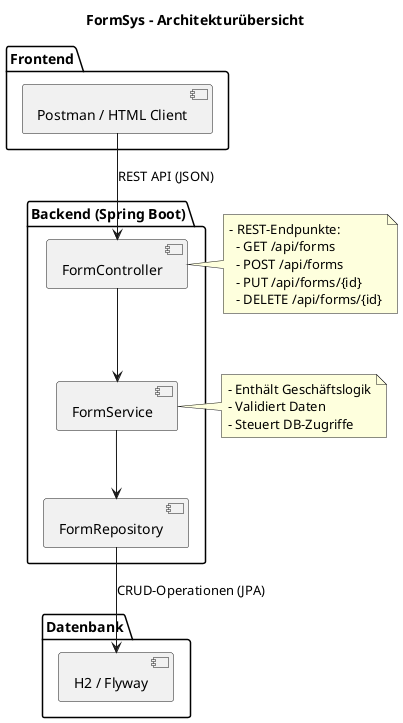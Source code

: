 @startuml
title FormSys - Architekturübersicht

package "Frontend" {
  [Postman / HTML Client]
}

package "Backend (Spring Boot)" {
  [FormController] --> [FormService]
  [FormService] --> [FormRepository]
}

package "Datenbank" {
  [H2 / Flyway]
}

[Postman / HTML Client] --> [FormController] : REST API (JSON)
[FormRepository] --> [H2 / Flyway] : CRUD-Operationen (JPA)

note right of [FormService]
  - Enthält Geschäftslogik
  - Validiert Daten
  - Steuert DB-Zugriffe
end note

note right of [FormController]
  - REST-Endpunkte:
    - GET /api/forms
    - POST /api/forms
    - PUT /api/forms/{id}
    - DELETE /api/forms/{id}
end note

@enduml
